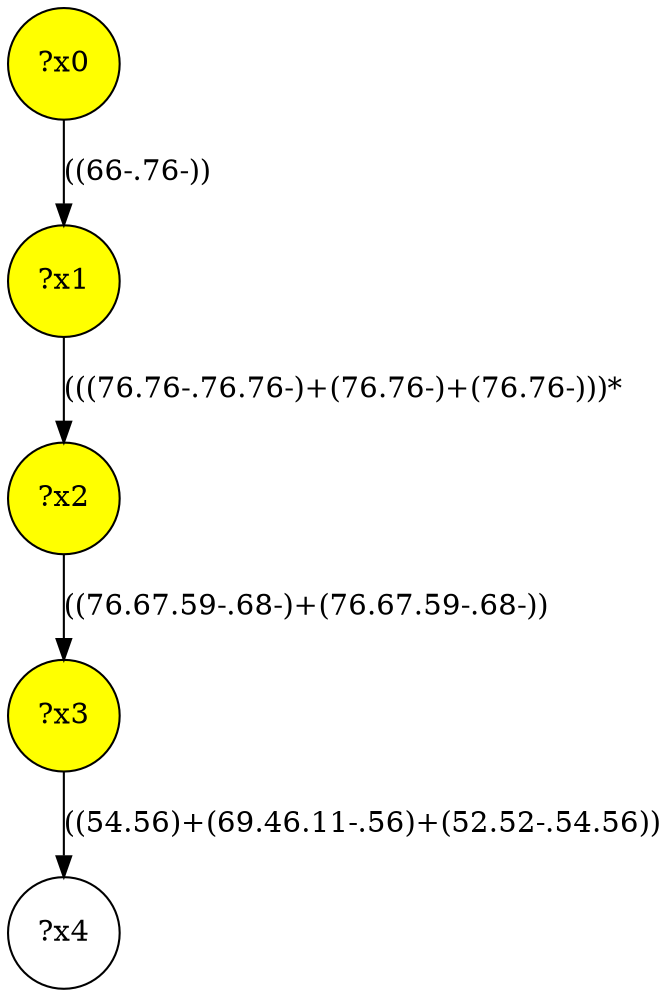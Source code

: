 digraph g {
	x3 [fillcolor="yellow", style="filled," shape=circle, label="?x3"];
	x2 [fillcolor="yellow", style="filled," shape=circle, label="?x2"];
	x0 [fillcolor="yellow", style="filled," shape=circle, label="?x0"];
	x1 [fillcolor="yellow", style="filled," shape=circle, label="?x1"];
	x0 -> x1 [label="((66-.76-))"];
	x1 -> x2 [label="(((76.76-.76.76-)+(76.76-)+(76.76-)))*"];
	x2 -> x3 [label="((76.67.59-.68-)+(76.67.59-.68-))"];
	x4 [shape=circle, label="?x4"];
	x3 -> x4 [label="((54.56)+(69.46.11-.56)+(52.52-.54.56))"];
}
